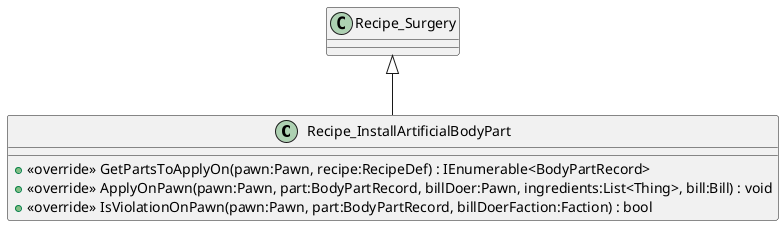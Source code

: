 @startuml
class Recipe_InstallArtificialBodyPart {
    + <<override>> GetPartsToApplyOn(pawn:Pawn, recipe:RecipeDef) : IEnumerable<BodyPartRecord>
    + <<override>> ApplyOnPawn(pawn:Pawn, part:BodyPartRecord, billDoer:Pawn, ingredients:List<Thing>, bill:Bill) : void
    + <<override>> IsViolationOnPawn(pawn:Pawn, part:BodyPartRecord, billDoerFaction:Faction) : bool
}
Recipe_Surgery <|-- Recipe_InstallArtificialBodyPart
@enduml
